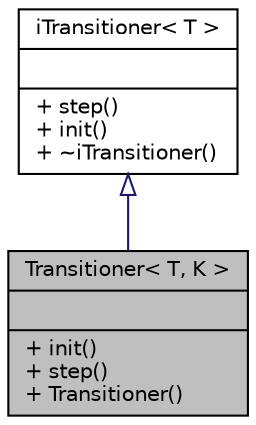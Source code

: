 digraph "Transitioner&lt; T, K &gt;"
{
 // INTERACTIVE_SVG=YES
  bgcolor="transparent";
  edge [fontname="Helvetica",fontsize="10",labelfontname="Helvetica",labelfontsize="10"];
  node [fontname="Helvetica",fontsize="10",shape=record];
  Node0 [label="{Transitioner\< T, K \>\n||+ init()\l+ step()\l+ Transitioner()\l}",height=0.2,width=0.4,color="black", fillcolor="grey75", style="filled", fontcolor="black"];
  Node1 -> Node0 [dir="back",color="midnightblue",fontsize="10",style="solid",arrowtail="onormal",fontname="Helvetica"];
  Node1 [label="{iTransitioner\< T \>\n||+ step()\l+ init()\l+ ~iTransitioner()\l}",height=0.2,width=0.4,color="black",URL="$classiTransitioner.html"];
}
